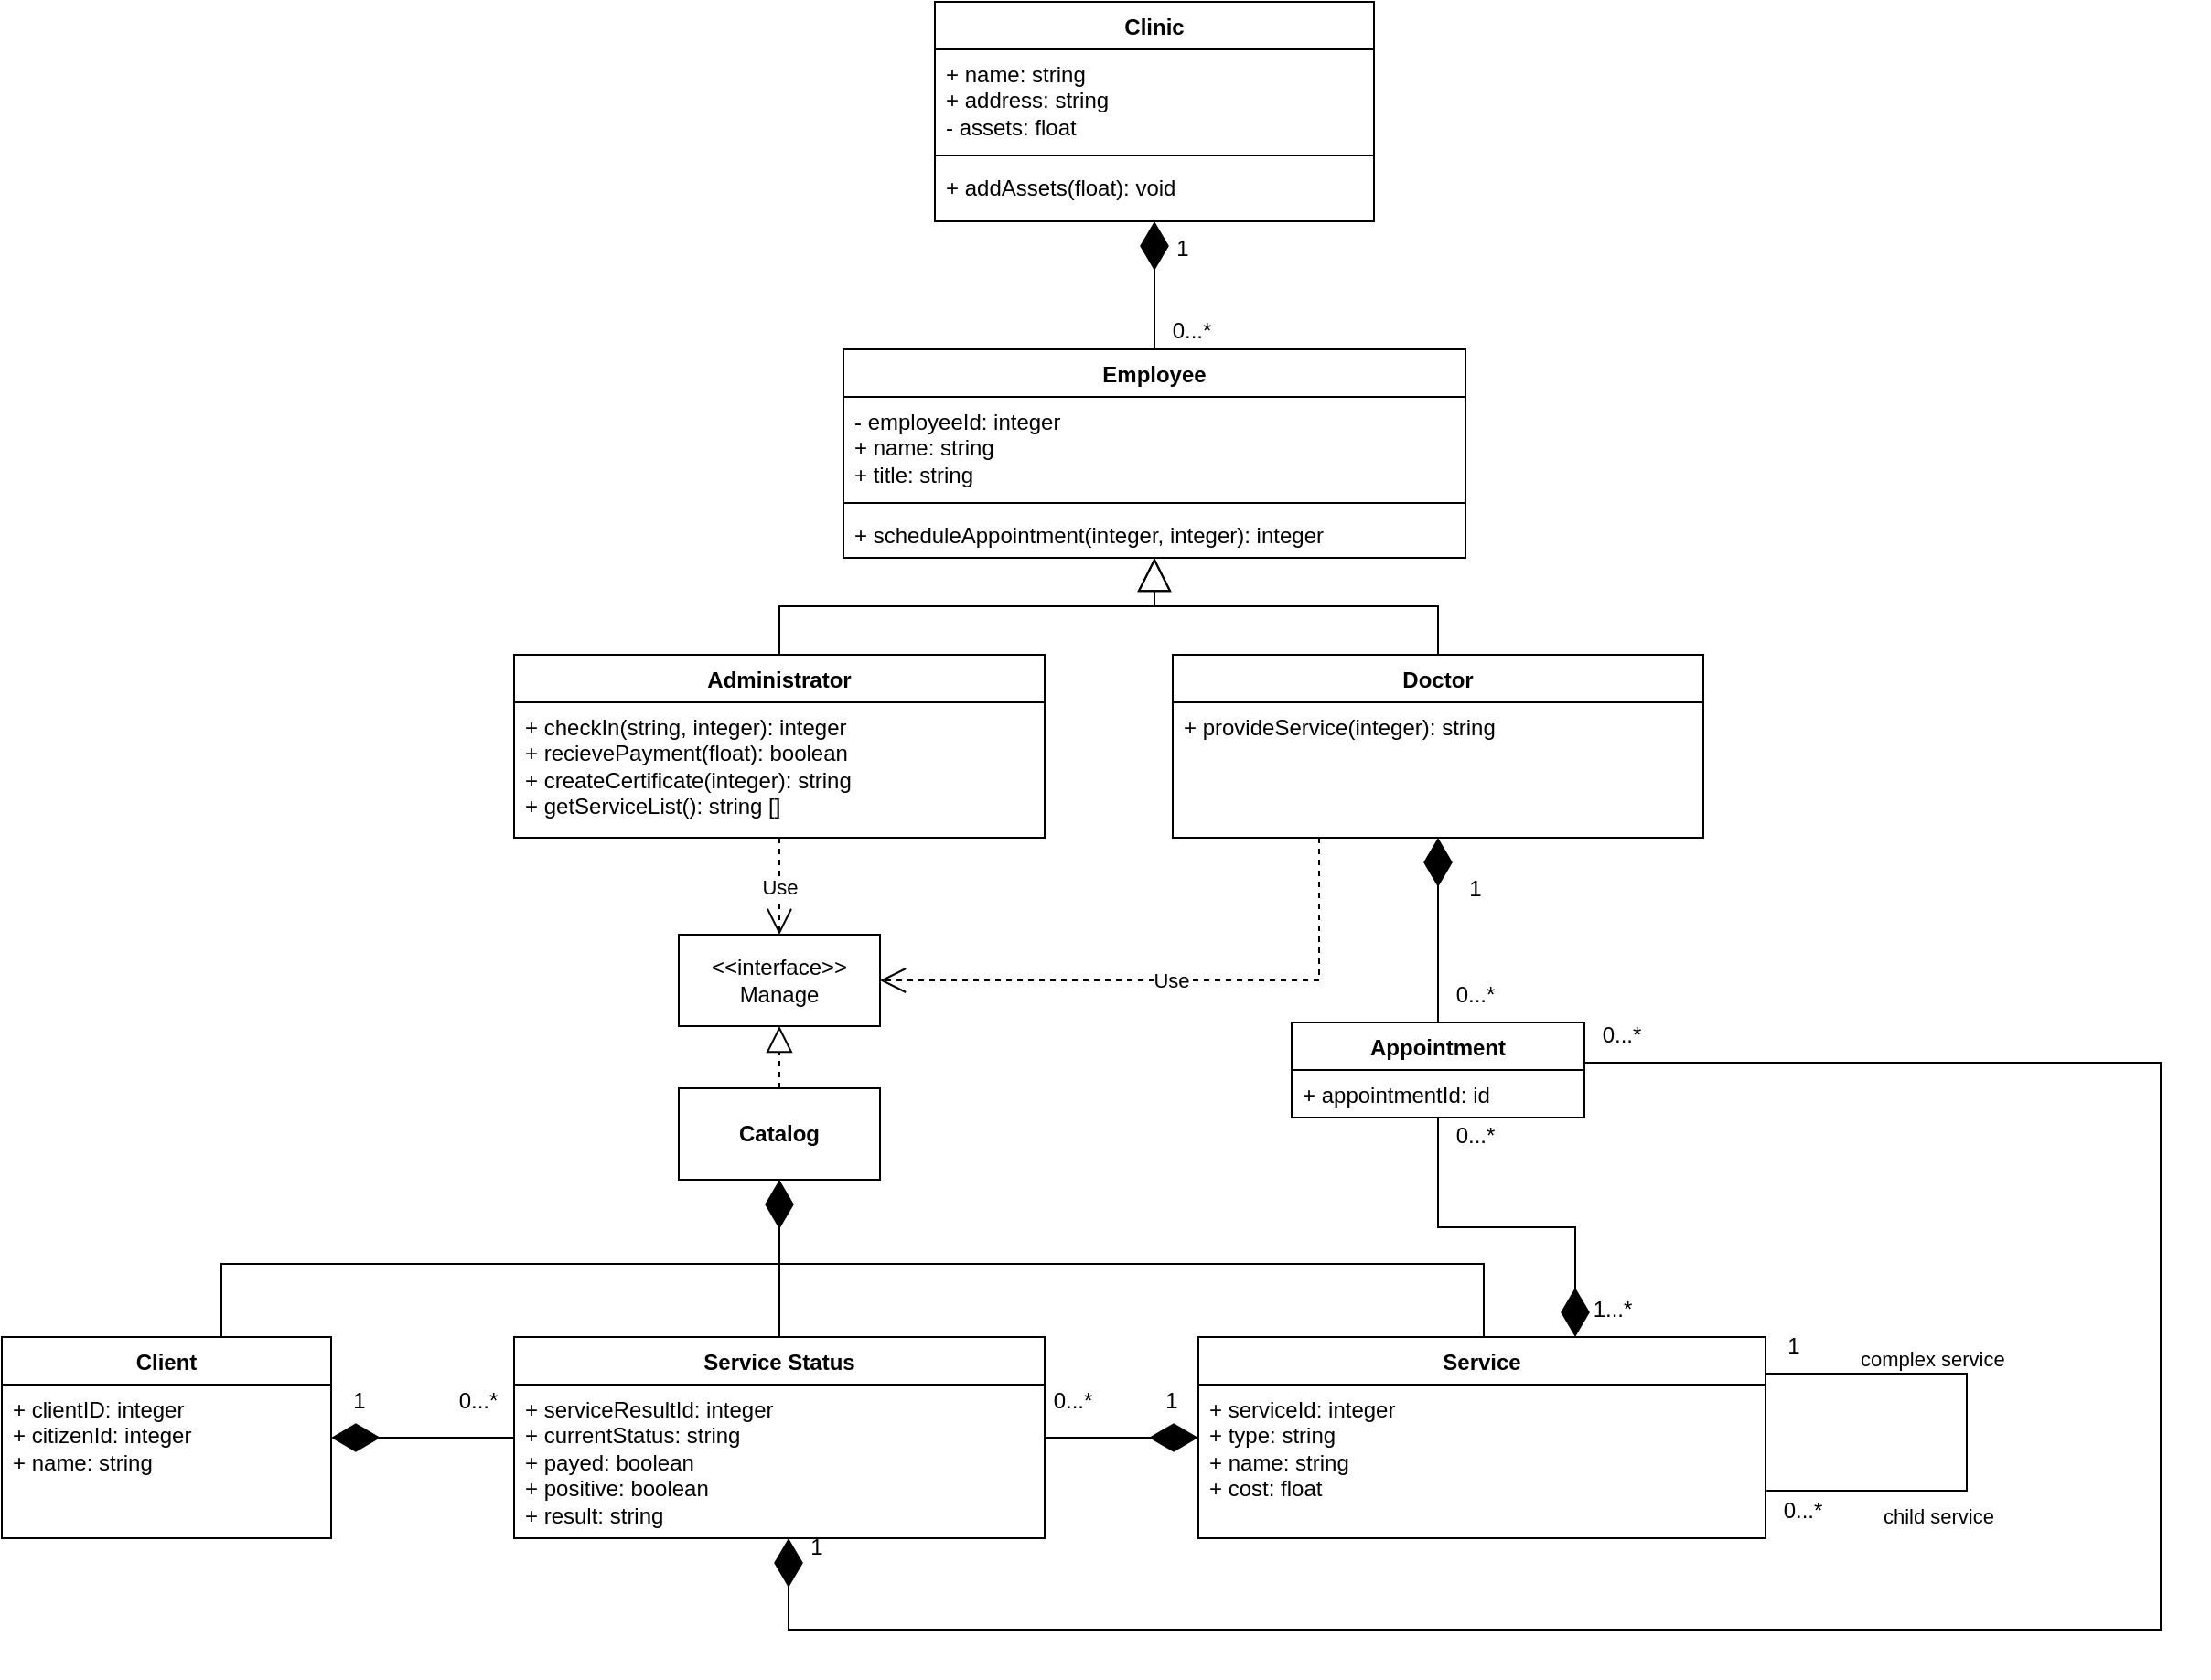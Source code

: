 <mxfile version="12.2.2" type="device" pages="1"><diagram name="Page-1" id="3RRrBISQyFni_qQi3zFa"><mxGraphModel dx="1200" dy="273" grid="1" gridSize="10" guides="1" tooltips="1" connect="1" arrows="1" fold="1" page="1" pageScale="1" pageWidth="827" pageHeight="1169" background="#FFFFFF" math="0" shadow="0"><root><mxCell id="0"/><mxCell id="1" parent="0"/><mxCell id="6J30JdzUdad_PdbOPmNn-37" value="Administrator" style="swimlane;fontStyle=1;align=center;verticalAlign=top;childLayout=stackLayout;horizontal=1;startSize=26;horizontalStack=0;resizeParent=1;resizeParentMax=0;resizeLast=0;collapsible=1;marginBottom=0;whiteSpace=wrap;html=1;" parent="1" vertex="1"><mxGeometry x="40" y="357" width="290" height="100" as="geometry"/></mxCell><mxCell id="6J30JdzUdad_PdbOPmNn-40" value="+ checkIn(string, integer): integer&lt;br&gt;+ recievePayment(float): boolean&lt;br&gt;+ createCertificate(integer): string&lt;br&gt;+ getServiceList(): string []" style="text;strokeColor=none;fillColor=none;align=left;verticalAlign=top;spacingLeft=4;spacingRight=4;overflow=hidden;rotatable=0;points=[[0,0.5],[1,0.5]];portConstraint=eastwest;whiteSpace=wrap;html=1;" parent="6J30JdzUdad_PdbOPmNn-37" vertex="1"><mxGeometry y="26" width="290" height="74" as="geometry"/></mxCell><mxCell id="6J30JdzUdad_PdbOPmNn-41" value="Doctor" style="swimlane;fontStyle=1;align=center;verticalAlign=top;childLayout=stackLayout;horizontal=1;startSize=26;horizontalStack=0;resizeParent=1;resizeParentMax=0;resizeLast=0;collapsible=1;marginBottom=0;whiteSpace=wrap;html=1;" parent="1" vertex="1"><mxGeometry x="400" y="357" width="290" height="100" as="geometry"/></mxCell><mxCell id="6J30JdzUdad_PdbOPmNn-44" value="+ provideService(integer): string&lt;span&gt;&lt;span style=&quot;font-weight: bold&quot;&gt;&lt;br&gt;&lt;/span&gt;&lt;/span&gt;" style="text;strokeColor=none;fillColor=none;align=left;verticalAlign=top;spacingLeft=4;spacingRight=4;overflow=hidden;rotatable=0;points=[[0,0.5],[1,0.5]];portConstraint=eastwest;whiteSpace=wrap;html=1;" parent="6J30JdzUdad_PdbOPmNn-41" vertex="1"><mxGeometry y="26" width="290" height="74" as="geometry"/></mxCell><mxCell id="6J30JdzUdad_PdbOPmNn-45" value="Employee" style="swimlane;fontStyle=1;align=center;verticalAlign=top;childLayout=stackLayout;horizontal=1;startSize=26;horizontalStack=0;resizeParent=1;resizeParentMax=0;resizeLast=0;collapsible=1;marginBottom=0;whiteSpace=wrap;html=1;" parent="1" vertex="1"><mxGeometry x="220" y="190" width="340" height="114" as="geometry"/></mxCell><mxCell id="6J30JdzUdad_PdbOPmNn-46" value="- employeeId: integer&lt;br style=&quot;border-color: var(--border-color);&quot;&gt;+ name: string&lt;br&gt;+ title: string" style="text;strokeColor=none;fillColor=none;align=left;verticalAlign=top;spacingLeft=4;spacingRight=4;overflow=hidden;rotatable=0;points=[[0,0.5],[1,0.5]];portConstraint=eastwest;whiteSpace=wrap;html=1;" parent="6J30JdzUdad_PdbOPmNn-45" vertex="1"><mxGeometry y="26" width="340" height="54" as="geometry"/></mxCell><mxCell id="6J30JdzUdad_PdbOPmNn-47" value="" style="line;strokeWidth=1;fillColor=none;align=left;verticalAlign=middle;spacingTop=-1;spacingLeft=3;spacingRight=3;rotatable=0;labelPosition=right;points=[];portConstraint=eastwest;strokeColor=inherit;" parent="6J30JdzUdad_PdbOPmNn-45" vertex="1"><mxGeometry y="80" width="340" height="8" as="geometry"/></mxCell><mxCell id="6J30JdzUdad_PdbOPmNn-48" value="+ scheduleAppointment(integer, integer): integer" style="text;strokeColor=none;fillColor=none;align=left;verticalAlign=top;spacingLeft=4;spacingRight=4;overflow=hidden;rotatable=0;points=[[0,0.5],[1,0.5]];portConstraint=eastwest;whiteSpace=wrap;html=1;" parent="6J30JdzUdad_PdbOPmNn-45" vertex="1"><mxGeometry y="88" width="340" height="26" as="geometry"/></mxCell><mxCell id="6J30JdzUdad_PdbOPmNn-58" value="Client" style="swimlane;fontStyle=1;align=center;verticalAlign=top;childLayout=stackLayout;horizontal=1;startSize=26;horizontalStack=0;resizeParent=1;resizeParentMax=0;resizeLast=0;collapsible=1;marginBottom=0;whiteSpace=wrap;html=1;" parent="1" vertex="1"><mxGeometry x="-240" y="730" width="180" height="110" as="geometry"/></mxCell><mxCell id="6J30JdzUdad_PdbOPmNn-59" value="+ clientID: integer&lt;br&gt;+ citizenId: integer&lt;br&gt;+ name: string" style="text;strokeColor=none;fillColor=none;align=left;verticalAlign=top;spacingLeft=4;spacingRight=4;overflow=hidden;rotatable=0;points=[[0,0.5],[1,0.5]];portConstraint=eastwest;whiteSpace=wrap;html=1;" parent="6J30JdzUdad_PdbOPmNn-58" vertex="1"><mxGeometry y="26" width="180" height="84" as="geometry"/></mxCell><mxCell id="6J30JdzUdad_PdbOPmNn-73" value="" style="endArrow=diamondThin;endFill=1;endSize=24;html=1;rounded=0;edgeStyle=orthogonalEdgeStyle;" parent="1" source="6J30JdzUdad_PdbOPmNn-58" target="6J30JdzUdad_PdbOPmNn-133" edge="1"><mxGeometry width="160" relative="1" as="geometry"><mxPoint x="-100" y="720" as="sourcePoint"/><mxPoint x="60" y="712" as="targetPoint"/><Array as="points"><mxPoint x="-120" y="690"/><mxPoint x="185" y="690"/></Array></mxGeometry></mxCell><mxCell id="6J30JdzUdad_PdbOPmNn-74" value="Service Status" style="swimlane;fontStyle=1;align=center;verticalAlign=top;childLayout=stackLayout;horizontal=1;startSize=26;horizontalStack=0;resizeParent=1;resizeParentMax=0;resizeLast=0;collapsible=1;marginBottom=0;whiteSpace=wrap;html=1;" parent="1" vertex="1"><mxGeometry x="40" y="730" width="290" height="110" as="geometry"/></mxCell><mxCell id="6J30JdzUdad_PdbOPmNn-75" value="+ serviceResultId: integer&lt;br&gt;+ currentStatus: string&lt;br&gt;+ payed: boolean&lt;br&gt;+ positive: boolean&lt;br&gt;+ result: string" style="text;strokeColor=none;fillColor=none;align=left;verticalAlign=top;spacingLeft=4;spacingRight=4;overflow=hidden;rotatable=0;points=[[0,0.5],[1,0.5]];portConstraint=eastwest;whiteSpace=wrap;html=1;" parent="6J30JdzUdad_PdbOPmNn-74" vertex="1"><mxGeometry y="26" width="290" height="84" as="geometry"/></mxCell><mxCell id="6J30JdzUdad_PdbOPmNn-90" value="" style="endArrow=block;endSize=16;endFill=0;html=1;rounded=0;edgeStyle=orthogonalEdgeStyle;" parent="1" source="6J30JdzUdad_PdbOPmNn-37" target="6J30JdzUdad_PdbOPmNn-45" edge="1"><mxGeometry width="160" relative="1" as="geometry"><mxPoint x="200" y="360" as="sourcePoint"/><mxPoint x="360" y="360" as="targetPoint"/><mxPoint as="offset"/></mxGeometry></mxCell><mxCell id="6J30JdzUdad_PdbOPmNn-91" value="" style="endArrow=block;endSize=16;endFill=0;html=1;rounded=0;edgeStyle=orthogonalEdgeStyle;" parent="1" source="6J30JdzUdad_PdbOPmNn-41" target="6J30JdzUdad_PdbOPmNn-45" edge="1"><mxGeometry width="160" relative="1" as="geometry"><mxPoint x="195" y="400" as="sourcePoint"/><mxPoint x="410" y="330" as="targetPoint"/><mxPoint as="offset"/></mxGeometry></mxCell><mxCell id="6J30JdzUdad_PdbOPmNn-92" value="" style="endArrow=diamondThin;endFill=1;endSize=24;html=1;rounded=0;edgeStyle=orthogonalEdgeStyle;" parent="1" source="6J30JdzUdad_PdbOPmNn-45" target="6J30JdzUdad_PdbOPmNn-33" edge="1"><mxGeometry width="160" relative="1" as="geometry"><mxPoint x="370" y="200" as="sourcePoint"/><mxPoint x="390" y="170" as="targetPoint"/></mxGeometry></mxCell><mxCell id="6J30JdzUdad_PdbOPmNn-33" value="Clinic" style="swimlane;fontStyle=1;align=center;verticalAlign=top;childLayout=stackLayout;horizontal=1;startSize=26;horizontalStack=0;resizeParent=1;resizeParentMax=0;resizeLast=0;collapsible=1;marginBottom=0;whiteSpace=wrap;html=1;" parent="1" vertex="1"><mxGeometry x="270" width="240" height="120" as="geometry"/></mxCell><mxCell id="6J30JdzUdad_PdbOPmNn-34" value="+ name: string&lt;br&gt;+ address: string&lt;br&gt;- assets: float" style="text;strokeColor=none;fillColor=none;align=left;verticalAlign=top;spacingLeft=4;spacingRight=4;overflow=hidden;rotatable=0;points=[[0,0.5],[1,0.5]];portConstraint=eastwest;whiteSpace=wrap;html=1;" parent="6J30JdzUdad_PdbOPmNn-33" vertex="1"><mxGeometry y="26" width="240" height="54" as="geometry"/></mxCell><mxCell id="6J30JdzUdad_PdbOPmNn-180" value="" style="line;strokeWidth=1;fillColor=none;align=left;verticalAlign=middle;spacingTop=-1;spacingLeft=3;spacingRight=3;rotatable=0;labelPosition=right;points=[];portConstraint=eastwest;strokeColor=inherit;" parent="6J30JdzUdad_PdbOPmNn-33" vertex="1"><mxGeometry y="80" width="240" height="8" as="geometry"/></mxCell><mxCell id="6J30JdzUdad_PdbOPmNn-179" value="+ addAssets(float): void" style="text;strokeColor=none;fillColor=none;align=left;verticalAlign=top;spacingLeft=4;spacingRight=4;overflow=hidden;rotatable=0;points=[[0,0.5],[1,0.5]];portConstraint=eastwest;whiteSpace=wrap;html=1;" parent="6J30JdzUdad_PdbOPmNn-33" vertex="1"><mxGeometry y="88" width="240" height="32" as="geometry"/></mxCell><mxCell id="6J30JdzUdad_PdbOPmNn-93" value="" style="endArrow=none;endFill=0;endSize=24;html=1;rounded=0;edgeStyle=orthogonalEdgeStyle;" parent="1" source="6J30JdzUdad_PdbOPmNn-74" target="6J30JdzUdad_PdbOPmNn-133" edge="1"><mxGeometry width="160" relative="1" as="geometry"><mxPoint x="-11" y="830" as="sourcePoint"/><mxPoint x="60" y="712" as="targetPoint"/><Array as="points"><mxPoint x="245" y="790"/><mxPoint x="185" y="790"/></Array></mxGeometry></mxCell><mxCell id="6J30JdzUdad_PdbOPmNn-94" value="&amp;lt;&amp;lt;interface&amp;gt;&amp;gt;&lt;br&gt;Manage" style="html=1;whiteSpace=wrap;" parent="1" vertex="1"><mxGeometry x="130" y="510" width="110" height="50" as="geometry"/></mxCell><mxCell id="6J30JdzUdad_PdbOPmNn-95" value="Use" style="endArrow=open;endSize=12;dashed=1;html=1;rounded=0;edgeStyle=orthogonalEdgeStyle;fontStyle=0" parent="1" source="6J30JdzUdad_PdbOPmNn-37" target="6J30JdzUdad_PdbOPmNn-94" edge="1"><mxGeometry width="160" relative="1" as="geometry"><mxPoint x="60" y="670" as="sourcePoint"/><mxPoint x="220" y="670" as="targetPoint"/></mxGeometry></mxCell><mxCell id="6J30JdzUdad_PdbOPmNn-101" value="" style="endArrow=block;dashed=1;endFill=0;endSize=12;html=1;rounded=0;edgeStyle=orthogonalEdgeStyle;" parent="1" source="6J30JdzUdad_PdbOPmNn-133" target="6J30JdzUdad_PdbOPmNn-94" edge="1"><mxGeometry width="160" relative="1" as="geometry"><mxPoint x="60" y="660" as="sourcePoint"/><mxPoint x="220" y="700" as="targetPoint"/></mxGeometry></mxCell><mxCell id="6J30JdzUdad_PdbOPmNn-102" value="Service" style="swimlane;fontStyle=1;align=center;verticalAlign=top;childLayout=stackLayout;horizontal=1;startSize=26;horizontalStack=0;resizeParent=1;resizeParentMax=0;resizeLast=0;collapsible=1;marginBottom=0;whiteSpace=wrap;html=1;" parent="1" vertex="1"><mxGeometry x="414" y="730" width="310" height="110" as="geometry"/></mxCell><mxCell id="6J30JdzUdad_PdbOPmNn-103" value="+ serviceId: integer&lt;br&gt;+ type: string&lt;br&gt;+ name: string&lt;br&gt;+ cost: float" style="text;strokeColor=none;fillColor=none;align=left;verticalAlign=top;spacingLeft=4;spacingRight=4;overflow=hidden;rotatable=0;points=[[0,0.5],[1,0.5]];portConstraint=eastwest;whiteSpace=wrap;html=1;" parent="6J30JdzUdad_PdbOPmNn-102" vertex="1"><mxGeometry y="26" width="310" height="84" as="geometry"/></mxCell><mxCell id="6J30JdzUdad_PdbOPmNn-109" value="" style="endArrow=none;edgeStyle=orthogonalEdgeStyle;rounded=0;jumpSize=100;endSize=6;spacing=11;spacingLeft=100;jumpStyle=none;startSize=6;entryX=1.002;entryY=0.69;entryDx=0;entryDy=0;entryPerimeter=0;movable=1;resizable=1;rotatable=1;deletable=1;editable=1;locked=0;connectable=1;fontStyle=0;html=1;" parent="6J30JdzUdad_PdbOPmNn-102" source="6J30JdzUdad_PdbOPmNn-102" target="6J30JdzUdad_PdbOPmNn-103" edge="1"><mxGeometry relative="1" as="geometry"><mxPoint x="240" y="90" as="sourcePoint"/><mxPoint x="400" y="90" as="targetPoint"/><Array as="points"><mxPoint x="420" y="20"/><mxPoint x="420" y="84"/></Array></mxGeometry></mxCell><mxCell id="6J30JdzUdad_PdbOPmNn-110" value="complex service" style="edgeLabel;resizable=0;html=1;align=left;verticalAlign=bottom;" parent="6J30JdzUdad_PdbOPmNn-109" connectable="0" vertex="1"><mxGeometry x="-1" relative="1" as="geometry"><mxPoint x="50" as="offset"/></mxGeometry></mxCell><mxCell id="6J30JdzUdad_PdbOPmNn-111" value="child service" style="edgeLabel;resizable=1;html=1;align=right;verticalAlign=bottom;movable=1;rotatable=1;deletable=1;editable=1;locked=0;connectable=1;" parent="6J30JdzUdad_PdbOPmNn-109" connectable="0" vertex="1"><mxGeometry x="1" relative="1" as="geometry"><mxPoint x="125" y="23" as="offset"/></mxGeometry></mxCell><mxCell id="6J30JdzUdad_PdbOPmNn-105" value="" style="endArrow=none;endFill=0;endSize=24;html=1;rounded=0;edgeStyle=orthogonalEdgeStyle;" parent="1" source="6J30JdzUdad_PdbOPmNn-102" target="6J30JdzUdad_PdbOPmNn-133" edge="1"><mxGeometry width="160" relative="1" as="geometry"><mxPoint x="255" y="830" as="sourcePoint"/><mxPoint x="60" y="712" as="targetPoint"/><Array as="points"><mxPoint x="570" y="690"/><mxPoint x="185" y="690"/></Array></mxGeometry></mxCell><mxCell id="6J30JdzUdad_PdbOPmNn-130" value="" style="endArrow=none;html=1;edgeStyle=orthogonalEdgeStyle;rounded=0;startSize=24;startArrow=diamondThin;startFill=1;" parent="1" source="6J30JdzUdad_PdbOPmNn-58" target="6J30JdzUdad_PdbOPmNn-74" edge="1"><mxGeometry relative="1" as="geometry"><mxPoint x="70" y="800" as="sourcePoint"/><mxPoint x="230" y="800" as="targetPoint"/></mxGeometry></mxCell><mxCell id="6J30JdzUdad_PdbOPmNn-133" value="&lt;b&gt;Catalog&lt;/b&gt;" style="html=1;whiteSpace=wrap;" parent="1" vertex="1"><mxGeometry x="130" y="594" width="110" height="50" as="geometry"/></mxCell><mxCell id="6J30JdzUdad_PdbOPmNn-134" value="" style="endArrow=diamondThin;html=1;edgeStyle=orthogonalEdgeStyle;rounded=0;endFill=1;endSize=24;" parent="1" source="6J30JdzUdad_PdbOPmNn-74" target="6J30JdzUdad_PdbOPmNn-102" edge="1"><mxGeometry relative="1" as="geometry"><mxPoint x="200" y="800" as="sourcePoint"/><mxPoint x="360" y="800" as="targetPoint"/></mxGeometry></mxCell><mxCell id="6J30JdzUdad_PdbOPmNn-148" value="Appointment" style="swimlane;fontStyle=1;align=center;verticalAlign=top;childLayout=stackLayout;horizontal=1;startSize=26;horizontalStack=0;resizeParent=1;resizeParentMax=0;resizeLast=0;collapsible=1;marginBottom=0;whiteSpace=wrap;html=1;" parent="1" vertex="1"><mxGeometry x="465" y="558" width="160" height="52" as="geometry"/></mxCell><mxCell id="6J30JdzUdad_PdbOPmNn-149" value="+ appointmentId: id" style="text;strokeColor=none;fillColor=none;align=left;verticalAlign=top;spacingLeft=4;spacingRight=4;overflow=hidden;rotatable=0;points=[[0,0.5],[1,0.5]];portConstraint=eastwest;whiteSpace=wrap;html=1;" parent="6J30JdzUdad_PdbOPmNn-148" vertex="1"><mxGeometry y="26" width="160" height="26" as="geometry"/></mxCell><mxCell id="6J30JdzUdad_PdbOPmNn-153" value="" style="endArrow=none;html=1;edgeStyle=orthogonalEdgeStyle;rounded=0;endFill=0;startArrow=diamondThin;startFill=1;strokeWidth=1;endSize=24;startSize=24;" parent="1" source="6J30JdzUdad_PdbOPmNn-41" target="6J30JdzUdad_PdbOPmNn-148" edge="1"><mxGeometry relative="1" as="geometry"><mxPoint x="310" y="710" as="sourcePoint"/><mxPoint x="470" y="710" as="targetPoint"/></mxGeometry></mxCell><mxCell id="6J30JdzUdad_PdbOPmNn-156" value="" style="endArrow=diamondThin;html=1;edgeStyle=orthogonalEdgeStyle;rounded=0;endFill=1;endSize=24;" parent="1" source="6J30JdzUdad_PdbOPmNn-148" target="6J30JdzUdad_PdbOPmNn-74" edge="1"><mxGeometry relative="1" as="geometry"><mxPoint x="545" y="516" as="sourcePoint"/><mxPoint x="710" y="644" as="targetPoint"/><Array as="points"><mxPoint x="940" y="580"/><mxPoint x="940" y="890"/><mxPoint x="190" y="890"/></Array></mxGeometry></mxCell><mxCell id="6J30JdzUdad_PdbOPmNn-159" value="" style="endArrow=diamondThin;html=1;edgeStyle=orthogonalEdgeStyle;rounded=0;endFill=1;endSize=24;" parent="1" source="6J30JdzUdad_PdbOPmNn-148" target="6J30JdzUdad_PdbOPmNn-102" edge="1"><mxGeometry relative="1" as="geometry"><mxPoint x="630" y="687" as="sourcePoint"/><mxPoint x="-145" y="865" as="targetPoint"/><Array as="points"><mxPoint x="545" y="670"/><mxPoint x="620" y="670"/></Array></mxGeometry></mxCell><mxCell id="6J30JdzUdad_PdbOPmNn-162" value="1" style="text;html=1;align=center;verticalAlign=middle;resizable=0;points=[];autosize=1;strokeColor=none;fillColor=none;" parent="1" vertex="1"><mxGeometry x="390" y="120" width="30" height="30" as="geometry"/></mxCell><mxCell id="6J30JdzUdad_PdbOPmNn-163" value="0...*" style="text;html=1;align=center;verticalAlign=middle;resizable=0;points=[];autosize=1;strokeColor=none;fillColor=none;" parent="1" vertex="1"><mxGeometry x="390" y="170" width="40" height="20" as="geometry"/></mxCell><mxCell id="6J30JdzUdad_PdbOPmNn-165" value="1" style="text;html=1;align=center;verticalAlign=middle;resizable=0;points=[];autosize=1;strokeColor=none;fillColor=none;" parent="1" vertex="1"><mxGeometry x="550" y="470" width="30" height="30" as="geometry"/></mxCell><mxCell id="6J30JdzUdad_PdbOPmNn-166" value="0...*" style="text;html=1;align=center;verticalAlign=middle;resizable=0;points=[];autosize=1;strokeColor=none;fillColor=none;" parent="1" vertex="1"><mxGeometry x="625" y="555" width="40" height="20" as="geometry"/></mxCell><mxCell id="6J30JdzUdad_PdbOPmNn-168" value="1...*" style="text;html=1;align=center;verticalAlign=middle;resizable=0;points=[];autosize=1;strokeColor=none;fillColor=none;" parent="1" vertex="1"><mxGeometry x="620" y="700" width="40" height="30" as="geometry"/></mxCell><mxCell id="6J30JdzUdad_PdbOPmNn-169" value="1" style="text;html=1;align=center;verticalAlign=middle;resizable=0;points=[];autosize=1;strokeColor=none;fillColor=none;" parent="1" vertex="1"><mxGeometry x="190" y="830" width="30" height="30" as="geometry"/></mxCell><mxCell id="6J30JdzUdad_PdbOPmNn-170" value="0...*" style="text;html=1;align=center;verticalAlign=middle;resizable=0;points=[];autosize=1;strokeColor=none;fillColor=none;" parent="1" vertex="1"><mxGeometry x="724" y="810" width="40" height="30" as="geometry"/></mxCell><mxCell id="6J30JdzUdad_PdbOPmNn-171" value="0...*" style="text;html=1;align=center;verticalAlign=middle;resizable=0;points=[];autosize=1;strokeColor=none;fillColor=none;" parent="1" vertex="1"><mxGeometry x="325" y="755" width="40" height="20" as="geometry"/></mxCell><mxCell id="6J30JdzUdad_PdbOPmNn-172" value="1" style="text;html=1;align=center;verticalAlign=middle;resizable=0;points=[];autosize=1;strokeColor=none;fillColor=none;" parent="1" vertex="1"><mxGeometry x="384" y="750" width="30" height="30" as="geometry"/></mxCell><mxCell id="6J30JdzUdad_PdbOPmNn-173" value="1" style="text;html=1;align=center;verticalAlign=middle;resizable=0;points=[];autosize=1;strokeColor=none;fillColor=none;" parent="1" vertex="1"><mxGeometry x="-60" y="750" width="30" height="30" as="geometry"/></mxCell><mxCell id="6J30JdzUdad_PdbOPmNn-174" value="0...*" style="text;html=1;align=center;verticalAlign=middle;resizable=0;points=[];autosize=1;strokeColor=none;fillColor=none;" parent="1" vertex="1"><mxGeometry y="750" width="40" height="30" as="geometry"/></mxCell><mxCell id="6J30JdzUdad_PdbOPmNn-175" value="1" style="text;html=1;align=center;verticalAlign=middle;resizable=0;points=[];autosize=1;strokeColor=none;fillColor=none;" parent="1" vertex="1"><mxGeometry x="724" y="720" width="30" height="30" as="geometry"/></mxCell><mxCell id="6J30JdzUdad_PdbOPmNn-176" value="0...*" style="text;html=1;align=center;verticalAlign=middle;resizable=0;points=[];autosize=1;strokeColor=none;fillColor=none;" parent="1" vertex="1"><mxGeometry x="545" y="533" width="40" height="20" as="geometry"/></mxCell><mxCell id="eYUB15SxeMRvu3h5V4-A-3" value="0...*" style="text;html=1;align=center;verticalAlign=middle;resizable=0;points=[];autosize=1;strokeColor=none;fillColor=none;" parent="1" vertex="1"><mxGeometry x="545" y="610" width="40" height="20" as="geometry"/></mxCell><mxCell id="j6flUKY0ZHb6N_31khl8-3" value="Use" style="endArrow=open;endSize=12;dashed=1;html=1;rounded=0;edgeStyle=orthogonalEdgeStyle;fontStyle=0" parent="1" source="6J30JdzUdad_PdbOPmNn-41" target="6J30JdzUdad_PdbOPmNn-94" edge="1"><mxGeometry width="160" relative="1" as="geometry"><mxPoint x="195" y="460" as="sourcePoint"/><mxPoint x="195" y="520" as="targetPoint"/><Array as="points"><mxPoint x="480" y="535"/></Array></mxGeometry></mxCell></root></mxGraphModel></diagram></mxfile>